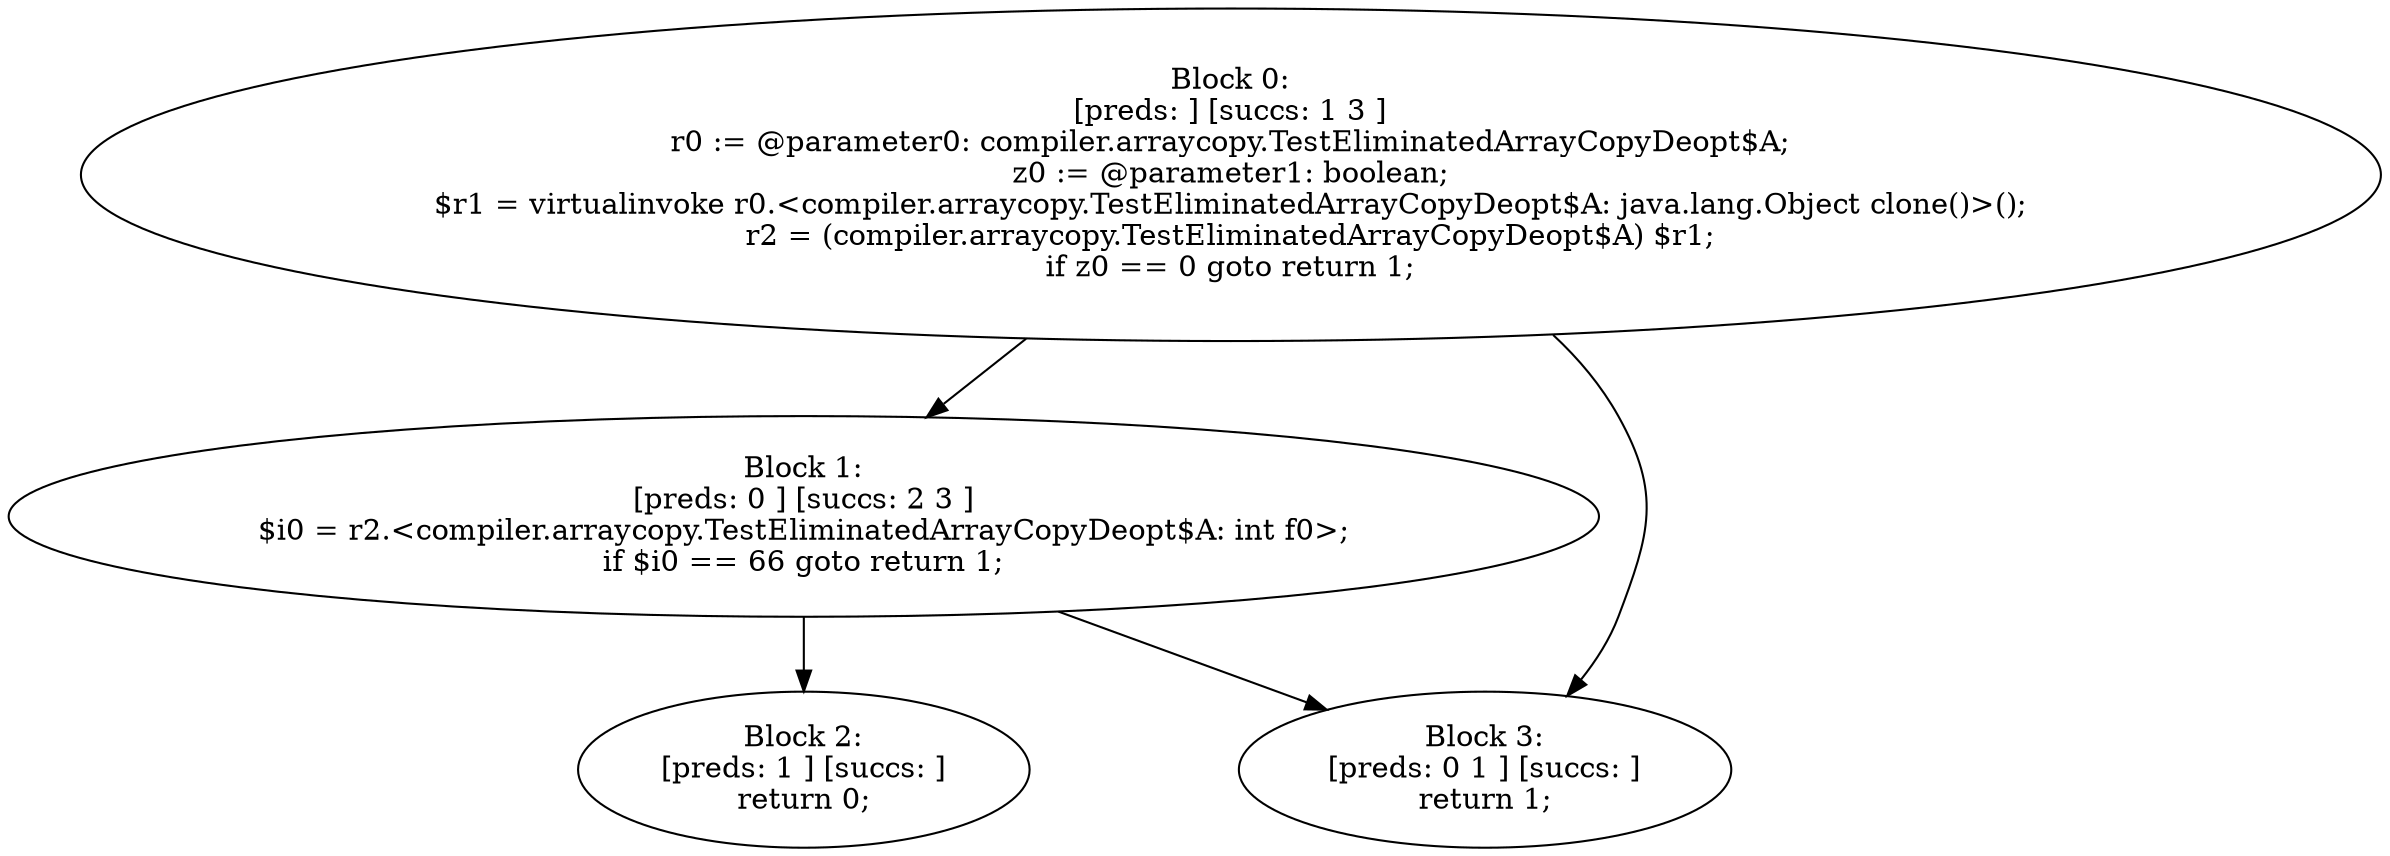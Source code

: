 digraph "unitGraph" {
    "Block 0:
[preds: ] [succs: 1 3 ]
r0 := @parameter0: compiler.arraycopy.TestEliminatedArrayCopyDeopt$A;
z0 := @parameter1: boolean;
$r1 = virtualinvoke r0.<compiler.arraycopy.TestEliminatedArrayCopyDeopt$A: java.lang.Object clone()>();
r2 = (compiler.arraycopy.TestEliminatedArrayCopyDeopt$A) $r1;
if z0 == 0 goto return 1;
"
    "Block 1:
[preds: 0 ] [succs: 2 3 ]
$i0 = r2.<compiler.arraycopy.TestEliminatedArrayCopyDeopt$A: int f0>;
if $i0 == 66 goto return 1;
"
    "Block 2:
[preds: 1 ] [succs: ]
return 0;
"
    "Block 3:
[preds: 0 1 ] [succs: ]
return 1;
"
    "Block 0:
[preds: ] [succs: 1 3 ]
r0 := @parameter0: compiler.arraycopy.TestEliminatedArrayCopyDeopt$A;
z0 := @parameter1: boolean;
$r1 = virtualinvoke r0.<compiler.arraycopy.TestEliminatedArrayCopyDeopt$A: java.lang.Object clone()>();
r2 = (compiler.arraycopy.TestEliminatedArrayCopyDeopt$A) $r1;
if z0 == 0 goto return 1;
"->"Block 1:
[preds: 0 ] [succs: 2 3 ]
$i0 = r2.<compiler.arraycopy.TestEliminatedArrayCopyDeopt$A: int f0>;
if $i0 == 66 goto return 1;
";
    "Block 0:
[preds: ] [succs: 1 3 ]
r0 := @parameter0: compiler.arraycopy.TestEliminatedArrayCopyDeopt$A;
z0 := @parameter1: boolean;
$r1 = virtualinvoke r0.<compiler.arraycopy.TestEliminatedArrayCopyDeopt$A: java.lang.Object clone()>();
r2 = (compiler.arraycopy.TestEliminatedArrayCopyDeopt$A) $r1;
if z0 == 0 goto return 1;
"->"Block 3:
[preds: 0 1 ] [succs: ]
return 1;
";
    "Block 1:
[preds: 0 ] [succs: 2 3 ]
$i0 = r2.<compiler.arraycopy.TestEliminatedArrayCopyDeopt$A: int f0>;
if $i0 == 66 goto return 1;
"->"Block 2:
[preds: 1 ] [succs: ]
return 0;
";
    "Block 1:
[preds: 0 ] [succs: 2 3 ]
$i0 = r2.<compiler.arraycopy.TestEliminatedArrayCopyDeopt$A: int f0>;
if $i0 == 66 goto return 1;
"->"Block 3:
[preds: 0 1 ] [succs: ]
return 1;
";
}
